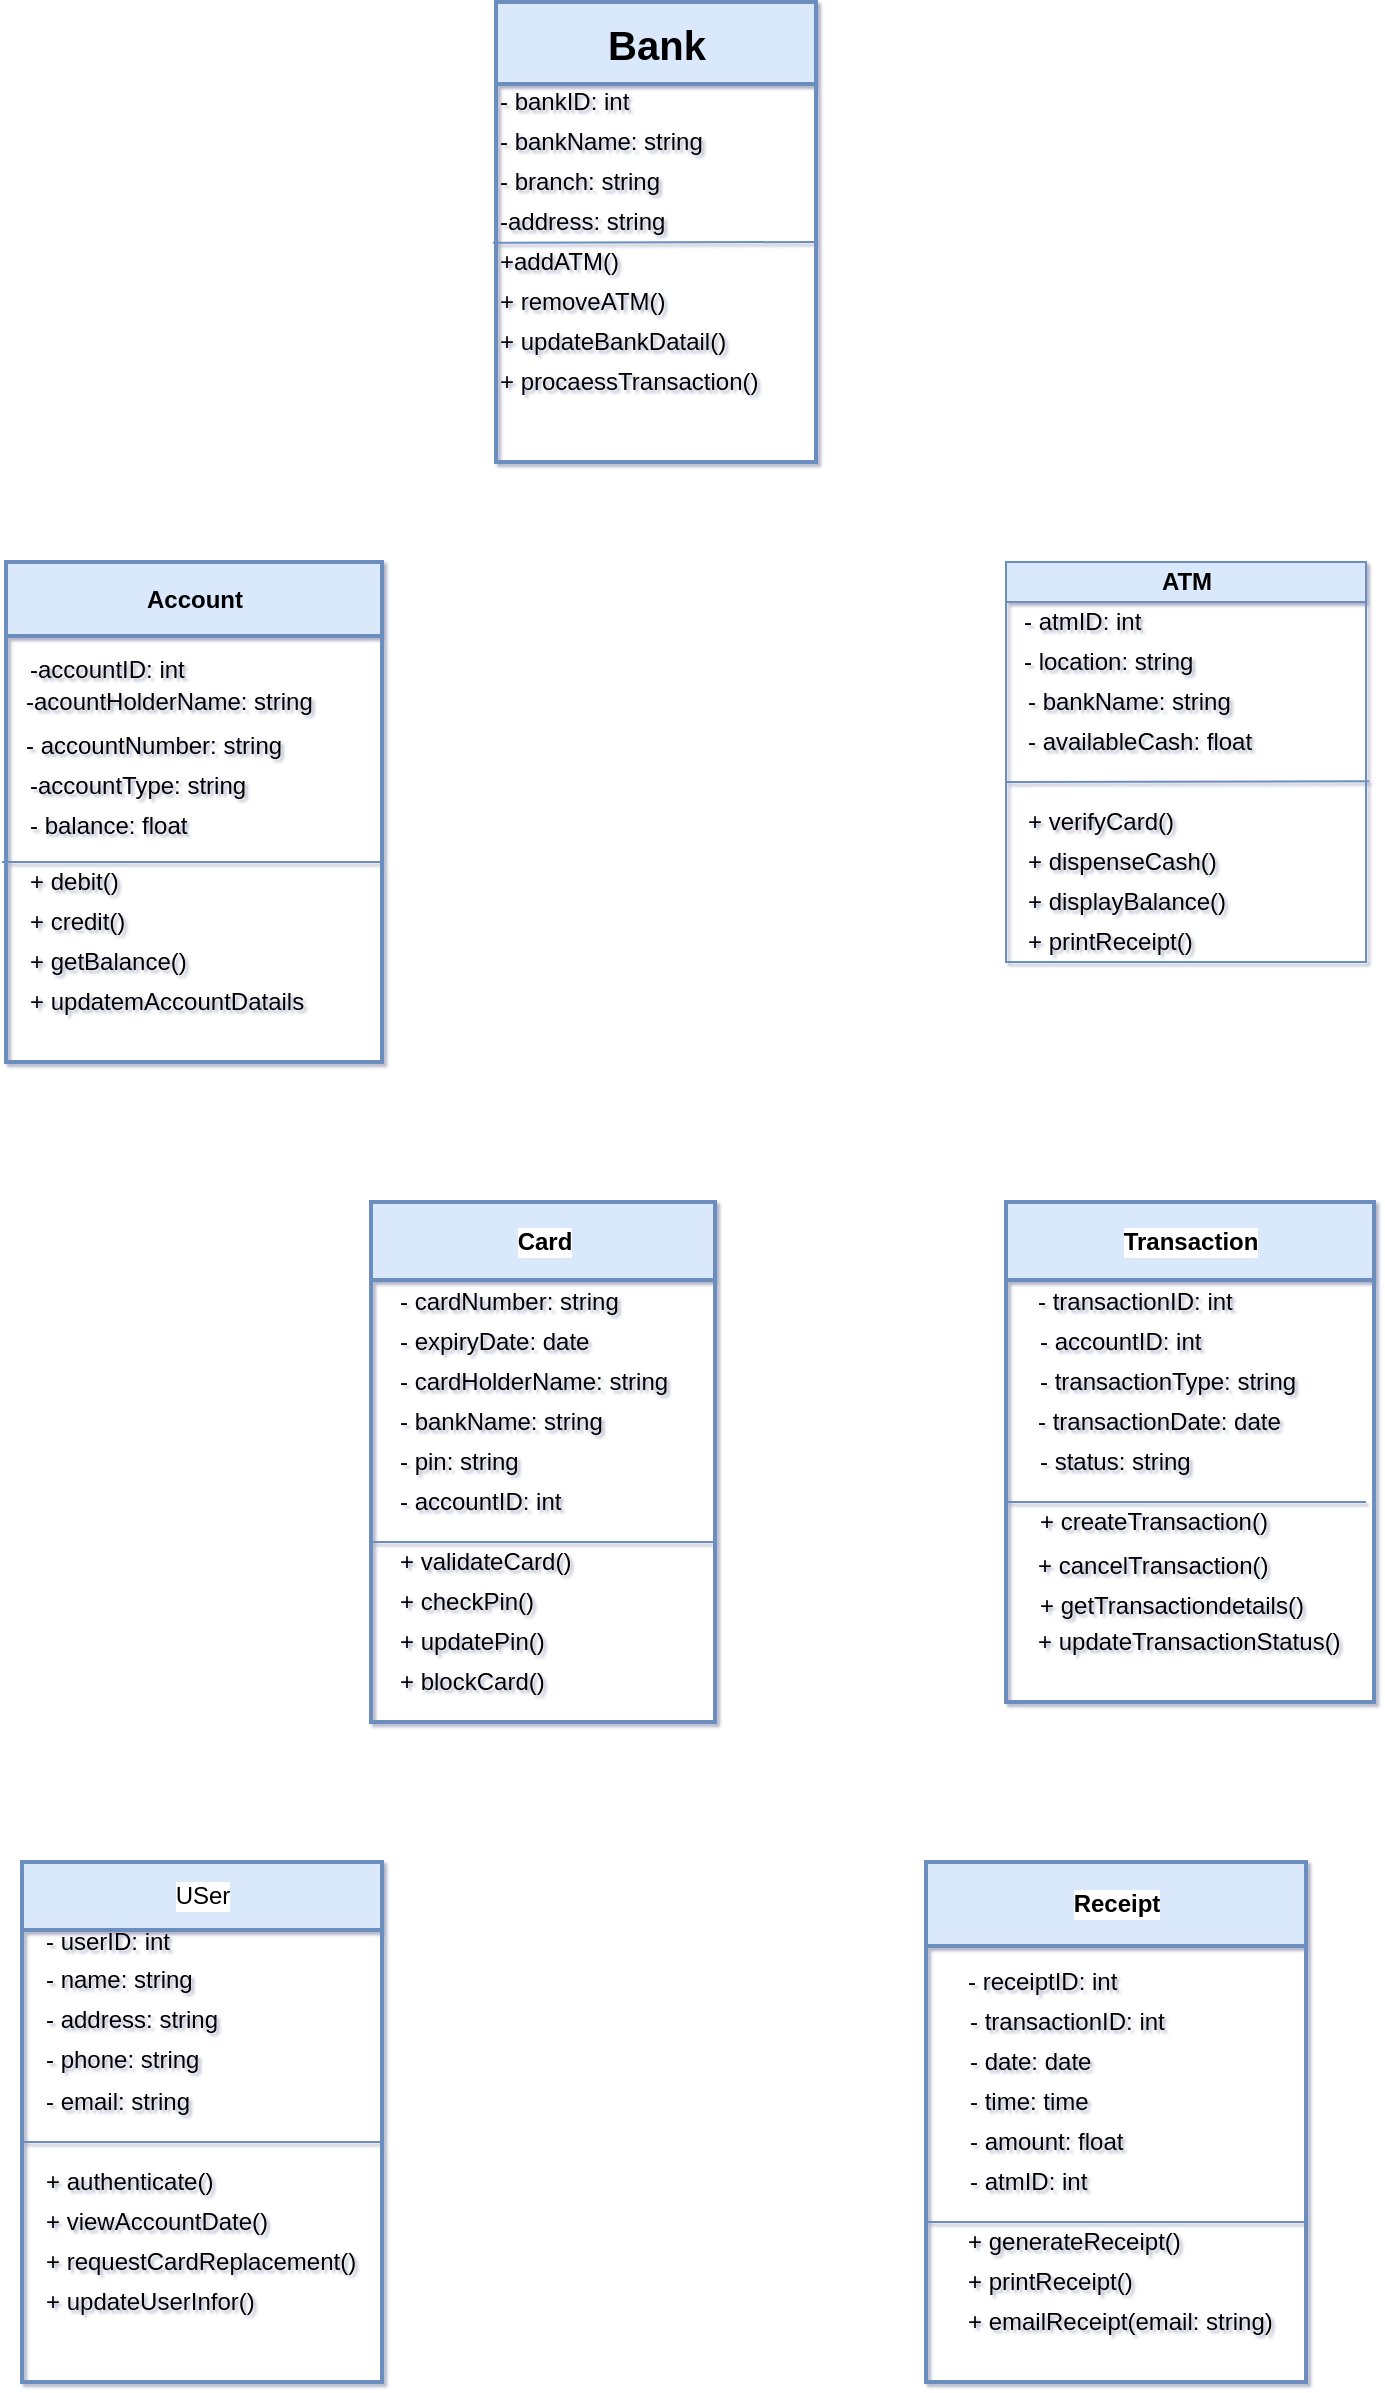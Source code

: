 <mxfile version="12.2.4" pages="1"><diagram id="qeUYy9aNlhkzT-zkpZ07" name="Page-1"><mxGraphModel dx="864" dy="479" grid="1" gridSize="10" guides="1" tooltips="1" connect="1" arrows="1" fold="1" page="1" pageScale="1" pageWidth="850" pageHeight="1100" math="0" shadow="1"><root><mxCell id="0"/><mxCell id="1" parent="0"/><mxCell id="11" value="&amp;nbsp;" style="text;html=1;resizable=0;points=[];autosize=1;align=left;verticalAlign=top;spacingTop=-4;fontSize=20;" parent="1" vertex="1"><mxGeometry x="268" y="136" width="20" height="30" as="geometry"/></mxCell><mxCell id="15" value="Bank" style="swimlane;html=1;startSize=41;horizontal=1;containerType=tree;fontSize=20;strokeWidth=2;fillColor=#dae8fc;strokeColor=#6c8ebf;" parent="1" vertex="1"><mxGeometry x="315" y="30" width="160" height="230" as="geometry"/></mxCell><mxCell id="18" value="- bankName: string" style="text;html=1;resizable=0;points=[];autosize=1;align=left;verticalAlign=top;spacingTop=-4;fontSize=12;" parent="15" vertex="1"><mxGeometry y="60" width="180" height="30" as="geometry"/></mxCell><mxCell id="17" value="- bankID: int" style="text;html=1;resizable=0;points=[];autosize=1;align=left;verticalAlign=top;spacingTop=-4;fontSize=12;" parent="15" vertex="1"><mxGeometry y="40" width="120" height="30" as="geometry"/></mxCell><mxCell id="19" value="- branch: string" style="text;html=1;resizable=0;points=[];autosize=1;align=left;verticalAlign=top;spacingTop=-4;fontSize=12;" parent="15" vertex="1"><mxGeometry y="80" width="150" height="30" as="geometry"/></mxCell><mxCell id="20" value="-address: string" style="text;html=1;resizable=0;points=[];autosize=1;align=left;verticalAlign=top;spacingTop=-4;fontSize=12;" parent="15" vertex="1"><mxGeometry y="100" width="100" height="20" as="geometry"/></mxCell><mxCell id="23" value="+addATM()" style="text;html=1;resizable=0;points=[];autosize=1;align=left;verticalAlign=top;spacingTop=-4;fontSize=12;" parent="15" vertex="1"><mxGeometry y="120" width="70" height="20" as="geometry"/></mxCell><mxCell id="24" value="+ removeATM()" style="text;html=1;resizable=0;points=[];autosize=1;align=left;verticalAlign=top;spacingTop=-4;fontSize=12;" parent="15" vertex="1"><mxGeometry y="140" width="100" height="20" as="geometry"/></mxCell><mxCell id="25" value="+ updateBankDatail()" style="text;html=1;resizable=0;points=[];autosize=1;align=left;verticalAlign=top;spacingTop=-4;fontSize=12;" parent="15" vertex="1"><mxGeometry y="160" width="130" height="20" as="geometry"/></mxCell><mxCell id="26" value="+ procaessTransaction()" style="text;html=1;resizable=0;points=[];autosize=1;align=left;verticalAlign=top;spacingTop=-4;fontSize=12;" parent="15" vertex="1"><mxGeometry y="180" width="140" height="20" as="geometry"/></mxCell><mxCell id="21" value="" style="endArrow=none;html=1;fontSize=12;exitX=-0.016;exitY=1.02;exitDx=0;exitDy=0;exitPerimeter=0;fillColor=#dae8fc;strokeColor=#6c8ebf;" parent="15" source="20" edge="1"><mxGeometry width="50" height="50" relative="1" as="geometry"><mxPoint x="25" y="170" as="sourcePoint"/><mxPoint x="160" y="120" as="targetPoint"/></mxGeometry></mxCell><mxCell id="27" value="Account" style="swimlane;html=1;startSize=37;horizontal=1;containerType=tree;strokeWidth=2;fontSize=12;textDirection=rtl;align=center;fillColor=#dae8fc;strokeColor=#6c8ebf;" parent="1" vertex="1"><mxGeometry x="70" y="310" width="188" height="250" as="geometry"/></mxCell><mxCell id="29" value="-acountHolderName: string" style="text;html=1;resizable=0;points=[];autosize=1;align=left;verticalAlign=top;spacingTop=-4;fontSize=12;" parent="27" vertex="1"><mxGeometry x="8" y="60" width="250" height="30" as="geometry"/></mxCell><mxCell id="28" value="-accountID: int" style="text;html=1;resizable=0;points=[];autosize=1;align=left;verticalAlign=top;spacingTop=-4;fontSize=12;" parent="27" vertex="1"><mxGeometry x="10" y="44" width="140" height="30" as="geometry"/></mxCell><mxCell id="31" value="- accountNumber: string" style="text;html=1;resizable=0;points=[];autosize=1;align=left;verticalAlign=top;spacingTop=-4;fontSize=12;" parent="27" vertex="1"><mxGeometry x="8" y="82" width="140" height="20" as="geometry"/></mxCell><mxCell id="32" value="-accountType: string" style="text;html=1;resizable=0;points=[];autosize=1;align=left;verticalAlign=top;spacingTop=-4;fontSize=12;" parent="27" vertex="1"><mxGeometry x="10" y="102" width="120" height="20" as="geometry"/></mxCell><mxCell id="33" value="- balance: float" style="text;html=1;resizable=0;points=[];autosize=1;align=left;verticalAlign=top;spacingTop=-4;fontSize=12;" parent="27" vertex="1"><mxGeometry x="10" y="122" width="90" height="20" as="geometry"/></mxCell><mxCell id="35" value="+ debit()" style="text;html=1;resizable=0;points=[];autosize=1;align=left;verticalAlign=top;spacingTop=-4;fontSize=12;" parent="27" vertex="1"><mxGeometry x="10" y="150" width="60" height="20" as="geometry"/></mxCell><mxCell id="36" value="+ credit()" style="text;html=1;resizable=0;points=[];autosize=1;align=left;verticalAlign=top;spacingTop=-4;fontSize=12;" parent="27" vertex="1"><mxGeometry x="10" y="170" width="60" height="20" as="geometry"/></mxCell><mxCell id="37" value="+ getBalance()" style="text;html=1;resizable=0;points=[];autosize=1;align=left;verticalAlign=top;spacingTop=-4;fontSize=12;" parent="27" vertex="1"><mxGeometry x="10" y="190" width="90" height="20" as="geometry"/></mxCell><mxCell id="38" value="+ updatemAccountDatails" style="text;html=1;resizable=0;points=[];autosize=1;align=left;verticalAlign=top;spacingTop=-4;fontSize=12;" parent="27" vertex="1"><mxGeometry x="10" y="210" width="150" height="20" as="geometry"/></mxCell><mxCell id="34" value="" style="endArrow=none;html=1;fontSize=12;fillColor=#dae8fc;strokeColor=#6c8ebf;" parent="27" edge="1"><mxGeometry width="50" height="50" relative="1" as="geometry"><mxPoint x="-2" y="150" as="sourcePoint"/><mxPoint x="188" y="150" as="targetPoint"/></mxGeometry></mxCell><mxCell id="39" value="ATM" style="swimlane;html=1;startSize=20;horizontal=1;containerType=tree;fillColor=#dae8fc;strokeColor=#6c8ebf;" parent="1" vertex="1"><mxGeometry x="570" y="310" width="180" height="200" as="geometry"/></mxCell><mxCell id="40" value="- atmID: int" style="text;html=1;resizable=0;points=[];autosize=1;align=left;verticalAlign=top;spacingTop=-4;fontSize=12;" parent="39" vertex="1"><mxGeometry x="7" y="20" width="70" height="20" as="geometry"/></mxCell><mxCell id="41" value="- location: string" style="text;html=1;resizable=0;points=[];autosize=1;align=left;verticalAlign=top;spacingTop=-4;fontSize=12;" parent="39" vertex="1"><mxGeometry x="7" y="40" width="100" height="20" as="geometry"/></mxCell><mxCell id="42" value="- bankName: string" style="text;html=1;resizable=0;points=[];autosize=1;align=left;verticalAlign=top;spacingTop=-4;fontSize=12;" parent="39" vertex="1"><mxGeometry x="9" y="60" width="120" height="20" as="geometry"/></mxCell><mxCell id="43" value="- availableCash: float" style="text;html=1;resizable=0;points=[];autosize=1;align=left;verticalAlign=top;spacingTop=-4;fontSize=12;" parent="39" vertex="1"><mxGeometry x="9" y="80" width="130" height="20" as="geometry"/></mxCell><mxCell id="45" value="+ verifyCard()" style="text;html=1;resizable=0;points=[];autosize=1;align=left;verticalAlign=top;spacingTop=-4;fontSize=12;" parent="39" vertex="1"><mxGeometry x="9" y="120" width="90" height="20" as="geometry"/></mxCell><mxCell id="46" value="+ dispenseCash()" style="text;html=1;resizable=0;points=[];autosize=1;align=left;verticalAlign=top;spacingTop=-4;fontSize=12;" parent="39" vertex="1"><mxGeometry x="9" y="140" width="110" height="20" as="geometry"/></mxCell><mxCell id="47" value="+ displayBalance()" style="text;html=1;resizable=0;points=[];autosize=1;align=left;verticalAlign=top;spacingTop=-4;fontSize=12;" parent="39" vertex="1"><mxGeometry x="9" y="160" width="110" height="20" as="geometry"/></mxCell><mxCell id="48" value="+ printReceipt()" style="text;html=1;resizable=0;points=[];autosize=1;align=left;verticalAlign=top;spacingTop=-4;fontSize=12;" parent="39" vertex="1"><mxGeometry x="9" y="180" width="100" height="20" as="geometry"/></mxCell><mxCell id="44" value="" style="endArrow=none;html=1;fontSize=12;fillColor=#dae8fc;strokeColor=#6c8ebf;" parent="39" edge="1"><mxGeometry width="50" height="50" relative="1" as="geometry"><mxPoint y="110" as="sourcePoint"/><mxPoint x="181.6" y="109.6" as="targetPoint"/></mxGeometry></mxCell><mxCell id="49" value="&lt;span style=&quot;font-weight: 400&quot;&gt;USer&lt;/span&gt;" style="swimlane;html=1;startSize=34;horizontal=1;containerType=tree;labelBackgroundColor=#ffffff;strokeWidth=2;fontSize=12;align=center;fillColor=#dae8fc;strokeColor=#6c8ebf;" parent="1" vertex="1"><mxGeometry x="78" y="960" width="180" height="260" as="geometry"/></mxCell><mxCell id="50" value="- userID: int" style="text;html=1;resizable=0;points=[];autosize=1;align=left;verticalAlign=top;spacingTop=-4;fontSize=12;" parent="49" vertex="1"><mxGeometry x="10" y="30" width="80" height="20" as="geometry"/></mxCell><mxCell id="51" value="- name: string" style="text;html=1;resizable=0;points=[];autosize=1;align=left;verticalAlign=top;spacingTop=-4;fontSize=12;" parent="49" vertex="1"><mxGeometry x="10" y="49" width="90" height="20" as="geometry"/></mxCell><mxCell id="52" value="- address: string" style="text;html=1;resizable=0;points=[];autosize=1;align=left;verticalAlign=top;spacingTop=-4;fontSize=12;" parent="49" vertex="1"><mxGeometry x="10" y="69" width="100" height="20" as="geometry"/></mxCell><mxCell id="53" value="- phone: string" style="text;html=1;resizable=0;points=[];autosize=1;align=left;verticalAlign=top;spacingTop=-4;fontSize=12;" parent="49" vertex="1"><mxGeometry x="10" y="89" width="90" height="20" as="geometry"/></mxCell><mxCell id="54" value="- email: string" style="text;html=1;resizable=0;points=[];autosize=1;align=left;verticalAlign=top;spacingTop=-4;fontSize=12;" parent="49" vertex="1"><mxGeometry x="10" y="110" width="90" height="20" as="geometry"/></mxCell><mxCell id="56" value="+ authenticate()" style="text;html=1;resizable=0;points=[];autosize=1;align=left;verticalAlign=top;spacingTop=-4;fontSize=12;" parent="49" vertex="1"><mxGeometry x="10" y="150" width="100" height="20" as="geometry"/></mxCell><mxCell id="57" value="+ viewAccountDate()" style="text;html=1;resizable=0;points=[];autosize=1;align=left;verticalAlign=top;spacingTop=-4;fontSize=12;" parent="49" vertex="1"><mxGeometry x="10" y="170" width="130" height="20" as="geometry"/></mxCell><mxCell id="58" value="+ requestCardReplacement()" style="text;html=1;resizable=0;points=[];autosize=1;align=left;verticalAlign=top;spacingTop=-4;fontSize=12;" parent="49" vertex="1"><mxGeometry x="10" y="190" width="170" height="20" as="geometry"/></mxCell><mxCell id="59" value="+ updateUserInfor()" style="text;html=1;resizable=0;points=[];autosize=1;align=left;verticalAlign=top;spacingTop=-4;fontSize=12;" parent="49" vertex="1"><mxGeometry x="10" y="210" width="120" height="20" as="geometry"/></mxCell><mxCell id="55" value="" style="endArrow=none;html=1;fontSize=12;fillColor=#dae8fc;strokeColor=#6c8ebf;" parent="49" edge="1"><mxGeometry width="50" height="50" relative="1" as="geometry"><mxPoint y="140" as="sourcePoint"/><mxPoint x="180" y="140" as="targetPoint"/></mxGeometry></mxCell><mxCell id="67" value="Receipt" style="swimlane;html=1;startSize=42;horizontal=1;containerType=tree;labelBackgroundColor=#ffffff;strokeWidth=2;fontSize=12;align=center;fillColor=#dae8fc;strokeColor=#6c8ebf;" parent="1" vertex="1"><mxGeometry x="530" y="960" width="190" height="260" as="geometry"/></mxCell><mxCell id="68" value="- receiptID: int" style="text;html=1;resizable=0;points=[];autosize=1;align=left;verticalAlign=top;spacingTop=-4;fontSize=12;" parent="67" vertex="1"><mxGeometry x="19" y="50" width="90" height="20" as="geometry"/></mxCell><mxCell id="69" value="- transactionID: int" style="text;html=1;resizable=0;points=[];autosize=1;align=left;verticalAlign=top;spacingTop=-4;fontSize=12;" parent="67" vertex="1"><mxGeometry x="20" y="70" width="110" height="20" as="geometry"/></mxCell><mxCell id="70" value="- date: date" style="text;html=1;resizable=0;points=[];autosize=1;align=left;verticalAlign=top;spacingTop=-4;fontSize=12;" parent="67" vertex="1"><mxGeometry x="20" y="90" width="80" height="20" as="geometry"/></mxCell><mxCell id="71" value="- time: time" style="text;html=1;resizable=0;points=[];autosize=1;align=left;verticalAlign=top;spacingTop=-4;fontSize=12;" parent="67" vertex="1"><mxGeometry x="20" y="110" width="70" height="20" as="geometry"/></mxCell><mxCell id="72" value="- amount: float" style="text;html=1;resizable=0;points=[];autosize=1;align=left;verticalAlign=top;spacingTop=-4;fontSize=12;" parent="67" vertex="1"><mxGeometry x="20" y="130" width="90" height="20" as="geometry"/></mxCell><mxCell id="73" value="- atmID: int" style="text;html=1;resizable=0;points=[];autosize=1;align=left;verticalAlign=top;spacingTop=-4;fontSize=12;" parent="67" vertex="1"><mxGeometry x="20" y="150" width="70" height="20" as="geometry"/></mxCell><mxCell id="74" value="" style="endArrow=none;html=1;fontSize=12;fillColor=#dae8fc;strokeColor=#6c8ebf;" parent="67" edge="1"><mxGeometry width="50" height="50" relative="1" as="geometry"><mxPoint y="180" as="sourcePoint"/><mxPoint x="190" y="180" as="targetPoint"/></mxGeometry></mxCell><mxCell id="75" value="+ generateReceipt()" style="text;html=1;resizable=0;points=[];autosize=1;align=left;verticalAlign=top;spacingTop=-4;fontSize=12;" parent="67" vertex="1"><mxGeometry x="19" y="180" width="120" height="20" as="geometry"/></mxCell><mxCell id="76" value="+ printReceipt()" style="text;html=1;resizable=0;points=[];autosize=1;align=left;verticalAlign=top;spacingTop=-4;fontSize=12;" parent="67" vertex="1"><mxGeometry x="19" y="200" width="100" height="20" as="geometry"/></mxCell><mxCell id="77" value="+ emailReceipt(email: string)" style="text;html=1;resizable=0;points=[];autosize=1;align=left;verticalAlign=top;spacingTop=-4;fontSize=12;" parent="67" vertex="1"><mxGeometry x="19" y="220" width="170" height="20" as="geometry"/></mxCell><mxCell id="78" value="Card" style="swimlane;html=1;startSize=39;horizontal=1;containerType=tree;labelBackgroundColor=#ffffff;strokeWidth=2;fontSize=12;align=center;fillColor=#dae8fc;strokeColor=#6c8ebf;" parent="1" vertex="1"><mxGeometry x="252.5" y="630" width="172" height="260" as="geometry"/></mxCell><mxCell id="80" value="- cardNumber: string" style="text;html=1;resizable=0;points=[];autosize=1;align=left;verticalAlign=top;spacingTop=-4;fontSize=12;" parent="78" vertex="1"><mxGeometry x="12" y="40" width="120" height="20" as="geometry"/></mxCell><mxCell id="81" value="- expiryDate: date" style="text;html=1;resizable=0;points=[];autosize=1;align=left;verticalAlign=top;spacingTop=-4;fontSize=12;" parent="78" vertex="1"><mxGeometry x="12" y="60" width="110" height="20" as="geometry"/></mxCell><mxCell id="82" value="- cardHolderName: string" style="text;html=1;resizable=0;points=[];autosize=1;align=left;verticalAlign=top;spacingTop=-4;fontSize=12;" parent="78" vertex="1"><mxGeometry x="12" y="80" width="150" height="20" as="geometry"/></mxCell><mxCell id="83" value="- bankName: string" style="text;html=1;resizable=0;points=[];autosize=1;align=left;verticalAlign=top;spacingTop=-4;fontSize=12;" parent="78" vertex="1"><mxGeometry x="12" y="100" width="120" height="20" as="geometry"/></mxCell><mxCell id="84" value="- pin: string" style="text;html=1;resizable=0;points=[];autosize=1;align=left;verticalAlign=top;spacingTop=-4;fontSize=12;" parent="78" vertex="1"><mxGeometry x="12" y="120" width="70" height="20" as="geometry"/></mxCell><mxCell id="87" value="- accountID: int" style="text;html=1;resizable=0;points=[];autosize=1;align=left;verticalAlign=top;spacingTop=-4;fontSize=12;" parent="78" vertex="1"><mxGeometry x="12" y="140" width="100" height="20" as="geometry"/></mxCell><mxCell id="88" value="" style="endArrow=none;html=1;fontSize=12;fillColor=#dae8fc;strokeColor=#6c8ebf;" parent="78" edge="1"><mxGeometry width="50" height="50" relative="1" as="geometry"><mxPoint y="170" as="sourcePoint"/><mxPoint x="172" y="170" as="targetPoint"/></mxGeometry></mxCell><mxCell id="89" value="+ validateCard()" style="text;html=1;resizable=0;points=[];autosize=1;align=left;verticalAlign=top;spacingTop=-4;fontSize=12;" parent="78" vertex="1"><mxGeometry x="12" y="170" width="100" height="20" as="geometry"/></mxCell><mxCell id="90" value="+ checkPin()" style="text;html=1;resizable=0;points=[];autosize=1;align=left;verticalAlign=top;spacingTop=-4;fontSize=12;" parent="78" vertex="1"><mxGeometry x="12" y="190" width="80" height="20" as="geometry"/></mxCell><mxCell id="91" value="+ updatePin()" style="text;html=1;resizable=0;points=[];autosize=1;align=left;verticalAlign=top;spacingTop=-4;fontSize=12;" parent="78" vertex="1"><mxGeometry x="12" y="210" width="90" height="20" as="geometry"/></mxCell><mxCell id="92" value="+ blockCard()" style="text;html=1;resizable=0;points=[];autosize=1;align=left;verticalAlign=top;spacingTop=-4;fontSize=12;" parent="78" vertex="1"><mxGeometry x="12" y="230" width="90" height="20" as="geometry"/></mxCell><mxCell id="93" value="Transaction" style="swimlane;html=1;startSize=39;horizontal=1;containerType=tree;labelBackgroundColor=#ffffff;strokeWidth=2;fontSize=12;align=center;fillColor=#dae8fc;strokeColor=#6c8ebf;" parent="1" vertex="1"><mxGeometry x="570" y="630" width="184" height="250" as="geometry"/></mxCell><mxCell id="94" value="- transactionID: int" style="text;html=1;resizable=0;points=[];autosize=1;align=left;verticalAlign=top;spacingTop=-4;fontSize=12;" parent="93" vertex="1"><mxGeometry x="14" y="40" width="110" height="20" as="geometry"/></mxCell><mxCell id="95" value="- accountID: int" style="text;html=1;resizable=0;points=[];autosize=1;align=left;verticalAlign=top;spacingTop=-4;fontSize=12;" parent="93" vertex="1"><mxGeometry x="15" y="60" width="100" height="20" as="geometry"/></mxCell><mxCell id="96" value="- transactionType: string" style="text;html=1;resizable=0;points=[];autosize=1;align=left;verticalAlign=top;spacingTop=-4;fontSize=12;" parent="93" vertex="1"><mxGeometry x="15" y="80" width="140" height="20" as="geometry"/></mxCell><mxCell id="97" value="- transactionDate: date" style="text;html=1;resizable=0;points=[];autosize=1;align=left;verticalAlign=top;spacingTop=-4;fontSize=12;" parent="93" vertex="1"><mxGeometry x="14" y="100" width="140" height="20" as="geometry"/></mxCell><mxCell id="98" value="- status: string" style="text;html=1;resizable=0;points=[];autosize=1;align=left;verticalAlign=top;spacingTop=-4;fontSize=12;" parent="93" vertex="1"><mxGeometry x="15" y="120" width="90" height="20" as="geometry"/></mxCell><mxCell id="99" value="" style="endArrow=none;html=1;fontSize=12;fillColor=#dae8fc;strokeColor=#6c8ebf;" parent="93" edge="1"><mxGeometry width="50" height="50" relative="1" as="geometry"><mxPoint y="150" as="sourcePoint"/><mxPoint x="180" y="150" as="targetPoint"/><Array as="points"><mxPoint x="54" y="150"/></Array></mxGeometry></mxCell><mxCell id="100" value="+ createTransaction()" style="text;html=1;resizable=0;points=[];autosize=1;align=left;verticalAlign=top;spacingTop=-4;fontSize=12;" parent="93" vertex="1"><mxGeometry x="15" y="150" width="130" height="20" as="geometry"/></mxCell><mxCell id="101" value="+ cancelTransaction()" style="text;html=1;resizable=0;points=[];autosize=1;align=left;verticalAlign=top;spacingTop=-4;fontSize=12;" parent="93" vertex="1"><mxGeometry x="14" y="171.5" width="130" height="20" as="geometry"/></mxCell><mxCell id="104" value="+ getTransactiondetails()" style="text;html=1;resizable=0;points=[];autosize=1;align=left;verticalAlign=top;spacingTop=-4;fontSize=12;" parent="93" vertex="1"><mxGeometry x="15" y="191.5" width="150" height="20" as="geometry"/></mxCell><mxCell id="103" value="+ updateTransactionStatus()" style="text;html=1;resizable=0;points=[];autosize=1;align=left;verticalAlign=top;spacingTop=-4;fontSize=12;" parent="93" vertex="1"><mxGeometry x="14" y="210" width="170" height="20" as="geometry"/></mxCell></root></mxGraphModel></diagram></mxfile>